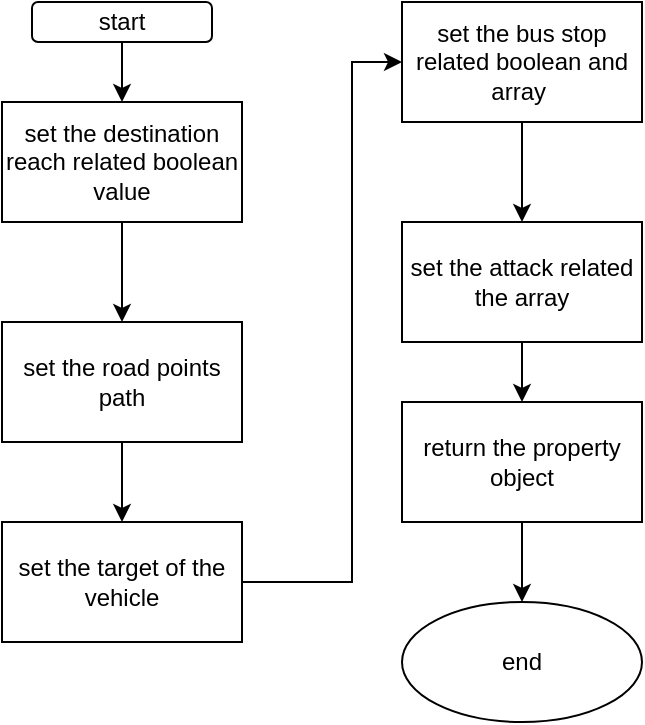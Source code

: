 <mxfile version="17.4.6" type="github">
  <diagram id="C5RBs43oDa-KdzZeNtuy" name="Page-1">
    <mxGraphModel dx="1038" dy="579" grid="1" gridSize="10" guides="1" tooltips="1" connect="1" arrows="1" fold="1" page="1" pageScale="1" pageWidth="827" pageHeight="1169" math="0" shadow="0">
      <root>
        <mxCell id="WIyWlLk6GJQsqaUBKTNV-0" />
        <mxCell id="WIyWlLk6GJQsqaUBKTNV-1" parent="WIyWlLk6GJQsqaUBKTNV-0" />
        <mxCell id="QEFflFWpajvRfvWD8-T8-2" value="" style="edgeStyle=orthogonalEdgeStyle;rounded=0;orthogonalLoop=1;jettySize=auto;html=1;" edge="1" parent="WIyWlLk6GJQsqaUBKTNV-1" source="QEFflFWpajvRfvWD8-T8-0" target="QEFflFWpajvRfvWD8-T8-1">
          <mxGeometry relative="1" as="geometry" />
        </mxCell>
        <mxCell id="QEFflFWpajvRfvWD8-T8-0" value="start" style="rounded=1;whiteSpace=wrap;html=1;" vertex="1" parent="WIyWlLk6GJQsqaUBKTNV-1">
          <mxGeometry x="210" y="40" width="90" height="20" as="geometry" />
        </mxCell>
        <mxCell id="QEFflFWpajvRfvWD8-T8-4" value="" style="edgeStyle=orthogonalEdgeStyle;rounded=0;orthogonalLoop=1;jettySize=auto;html=1;" edge="1" parent="WIyWlLk6GJQsqaUBKTNV-1" source="QEFflFWpajvRfvWD8-T8-1" target="QEFflFWpajvRfvWD8-T8-3">
          <mxGeometry relative="1" as="geometry" />
        </mxCell>
        <mxCell id="QEFflFWpajvRfvWD8-T8-1" value="set the destination reach related boolean value" style="rounded=0;whiteSpace=wrap;html=1;" vertex="1" parent="WIyWlLk6GJQsqaUBKTNV-1">
          <mxGeometry x="195" y="90" width="120" height="60" as="geometry" />
        </mxCell>
        <mxCell id="QEFflFWpajvRfvWD8-T8-8" value="" style="edgeStyle=orthogonalEdgeStyle;rounded=0;orthogonalLoop=1;jettySize=auto;html=1;" edge="1" parent="WIyWlLk6GJQsqaUBKTNV-1" source="QEFflFWpajvRfvWD8-T8-3" target="QEFflFWpajvRfvWD8-T8-7">
          <mxGeometry relative="1" as="geometry" />
        </mxCell>
        <mxCell id="QEFflFWpajvRfvWD8-T8-3" value="set the road points path" style="whiteSpace=wrap;html=1;rounded=0;" vertex="1" parent="WIyWlLk6GJQsqaUBKTNV-1">
          <mxGeometry x="195" y="200" width="120" height="60" as="geometry" />
        </mxCell>
        <mxCell id="QEFflFWpajvRfvWD8-T8-10" value="" style="edgeStyle=orthogonalEdgeStyle;rounded=0;orthogonalLoop=1;jettySize=auto;html=1;" edge="1" parent="WIyWlLk6GJQsqaUBKTNV-1" source="QEFflFWpajvRfvWD8-T8-7" target="QEFflFWpajvRfvWD8-T8-9">
          <mxGeometry relative="1" as="geometry">
            <Array as="points">
              <mxPoint x="370" y="330" />
              <mxPoint x="370" y="70" />
            </Array>
          </mxGeometry>
        </mxCell>
        <mxCell id="QEFflFWpajvRfvWD8-T8-7" value="set the target of the vehicle" style="whiteSpace=wrap;html=1;rounded=0;" vertex="1" parent="WIyWlLk6GJQsqaUBKTNV-1">
          <mxGeometry x="195" y="300" width="120" height="60" as="geometry" />
        </mxCell>
        <mxCell id="QEFflFWpajvRfvWD8-T8-12" value="" style="edgeStyle=orthogonalEdgeStyle;rounded=0;orthogonalLoop=1;jettySize=auto;html=1;" edge="1" parent="WIyWlLk6GJQsqaUBKTNV-1" source="QEFflFWpajvRfvWD8-T8-9" target="QEFflFWpajvRfvWD8-T8-11">
          <mxGeometry relative="1" as="geometry" />
        </mxCell>
        <mxCell id="QEFflFWpajvRfvWD8-T8-9" value="set the bus stop related boolean and array&amp;nbsp;" style="whiteSpace=wrap;html=1;rounded=0;" vertex="1" parent="WIyWlLk6GJQsqaUBKTNV-1">
          <mxGeometry x="395" y="40" width="120" height="60" as="geometry" />
        </mxCell>
        <mxCell id="QEFflFWpajvRfvWD8-T8-14" value="" style="edgeStyle=orthogonalEdgeStyle;rounded=0;orthogonalLoop=1;jettySize=auto;html=1;" edge="1" parent="WIyWlLk6GJQsqaUBKTNV-1" source="QEFflFWpajvRfvWD8-T8-11" target="QEFflFWpajvRfvWD8-T8-13">
          <mxGeometry relative="1" as="geometry" />
        </mxCell>
        <mxCell id="QEFflFWpajvRfvWD8-T8-11" value="set the attack related the array" style="whiteSpace=wrap;html=1;rounded=0;" vertex="1" parent="WIyWlLk6GJQsqaUBKTNV-1">
          <mxGeometry x="395" y="150" width="120" height="60" as="geometry" />
        </mxCell>
        <mxCell id="QEFflFWpajvRfvWD8-T8-16" value="" style="edgeStyle=orthogonalEdgeStyle;rounded=0;orthogonalLoop=1;jettySize=auto;html=1;" edge="1" parent="WIyWlLk6GJQsqaUBKTNV-1" source="QEFflFWpajvRfvWD8-T8-13" target="QEFflFWpajvRfvWD8-T8-15">
          <mxGeometry relative="1" as="geometry" />
        </mxCell>
        <mxCell id="QEFflFWpajvRfvWD8-T8-13" value="return the property object" style="whiteSpace=wrap;html=1;rounded=0;" vertex="1" parent="WIyWlLk6GJQsqaUBKTNV-1">
          <mxGeometry x="395" y="240" width="120" height="60" as="geometry" />
        </mxCell>
        <mxCell id="QEFflFWpajvRfvWD8-T8-15" value="end" style="ellipse;whiteSpace=wrap;html=1;rounded=0;" vertex="1" parent="WIyWlLk6GJQsqaUBKTNV-1">
          <mxGeometry x="395" y="340" width="120" height="60" as="geometry" />
        </mxCell>
      </root>
    </mxGraphModel>
  </diagram>
</mxfile>

